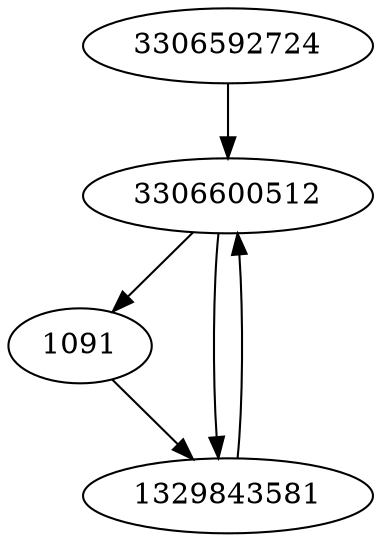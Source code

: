 strict digraph  {
3306600512;
1091;
3306592724;
1329843581;
3306600512 -> 1329843581;
3306600512 -> 1091;
1091 -> 1329843581;
3306592724 -> 3306600512;
1329843581 -> 3306600512;
}
